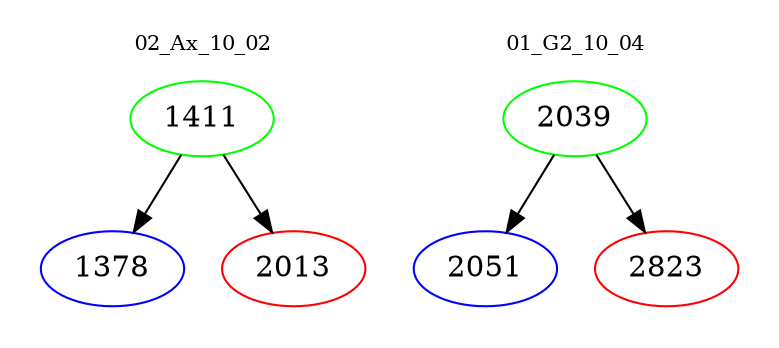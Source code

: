 digraph{
subgraph cluster_0 {
color = white
label = "02_Ax_10_02";
fontsize=10;
T0_1411 [label="1411", color="green"]
T0_1411 -> T0_1378 [color="black"]
T0_1378 [label="1378", color="blue"]
T0_1411 -> T0_2013 [color="black"]
T0_2013 [label="2013", color="red"]
}
subgraph cluster_1 {
color = white
label = "01_G2_10_04";
fontsize=10;
T1_2039 [label="2039", color="green"]
T1_2039 -> T1_2051 [color="black"]
T1_2051 [label="2051", color="blue"]
T1_2039 -> T1_2823 [color="black"]
T1_2823 [label="2823", color="red"]
}
}
